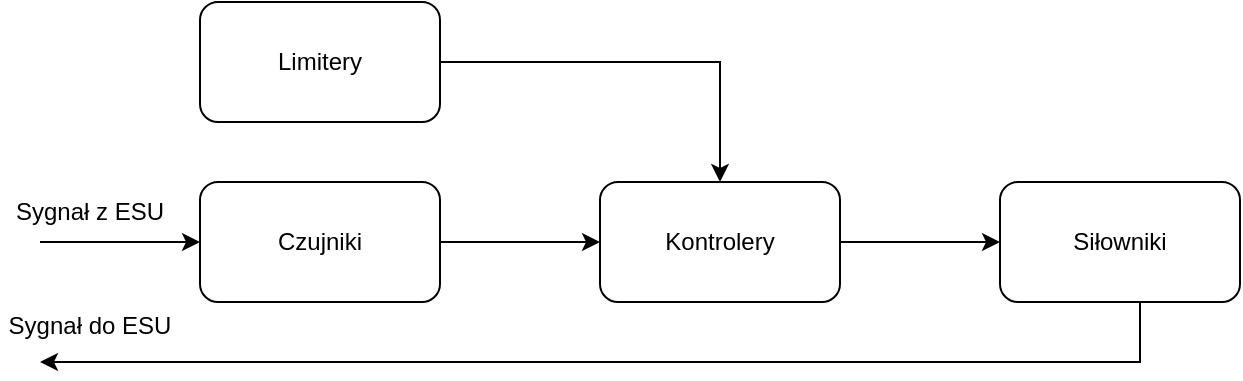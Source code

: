 <mxfile version="20.8.5" type="device"><diagram id="AtvJxd6YIaC6qxrSEsoC" name="Strona-1"><mxGraphModel dx="1434" dy="764" grid="1" gridSize="10" guides="1" tooltips="1" connect="1" arrows="1" fold="1" page="1" pageScale="1" pageWidth="1169" pageHeight="827" math="0" shadow="0"><root><mxCell id="0"/><mxCell id="1" parent="0"/><mxCell id="RXm8pyXrFZsCE6fVOVfH-18" style="edgeStyle=orthogonalEdgeStyle;rounded=0;orthogonalLoop=1;jettySize=auto;html=1;entryX=0.5;entryY=0;entryDx=0;entryDy=0;fontSize=32;" parent="1" source="RXm8pyXrFZsCE6fVOVfH-1" target="RXm8pyXrFZsCE6fVOVfH-3" edge="1"><mxGeometry relative="1" as="geometry"><mxPoint x="430" y="320" as="targetPoint"/></mxGeometry></mxCell><mxCell id="RXm8pyXrFZsCE6fVOVfH-1" value="Limitery" style="rounded=1;whiteSpace=wrap;html=1;" parent="1" vertex="1"><mxGeometry x="240" y="160" width="120" height="60" as="geometry"/></mxCell><mxCell id="RXm8pyXrFZsCE6fVOVfH-2" value="Czujniki" style="rounded=1;whiteSpace=wrap;html=1;" parent="1" vertex="1"><mxGeometry x="240" y="250" width="120" height="60" as="geometry"/></mxCell><mxCell id="RXm8pyXrFZsCE6fVOVfH-17" value="" style="edgeStyle=orthogonalEdgeStyle;rounded=0;orthogonalLoop=1;jettySize=auto;html=1;fontSize=32;" parent="1" source="RXm8pyXrFZsCE6fVOVfH-3" target="RXm8pyXrFZsCE6fVOVfH-4" edge="1"><mxGeometry relative="1" as="geometry"/></mxCell><mxCell id="RXm8pyXrFZsCE6fVOVfH-3" value="Kontrolery" style="rounded=1;whiteSpace=wrap;html=1;" parent="1" vertex="1"><mxGeometry x="440" y="250" width="120" height="60" as="geometry"/></mxCell><mxCell id="RXm8pyXrFZsCE6fVOVfH-19" style="edgeStyle=orthogonalEdgeStyle;rounded=0;orthogonalLoop=1;jettySize=auto;html=1;fontSize=32;" parent="1" source="RXm8pyXrFZsCE6fVOVfH-4" edge="1"><mxGeometry relative="1" as="geometry"><mxPoint x="160" y="340" as="targetPoint"/><Array as="points"><mxPoint x="710" y="340"/></Array></mxGeometry></mxCell><mxCell id="RXm8pyXrFZsCE6fVOVfH-4" value="Siłowniki" style="rounded=1;whiteSpace=wrap;html=1;" parent="1" vertex="1"><mxGeometry x="640" y="250" width="120" height="60" as="geometry"/></mxCell><mxCell id="RXm8pyXrFZsCE6fVOVfH-12" value="" style="endArrow=classic;html=1;rounded=0;entryX=0;entryY=0.5;entryDx=0;entryDy=0;" parent="1" target="RXm8pyXrFZsCE6fVOVfH-2" edge="1"><mxGeometry width="50" height="50" relative="1" as="geometry"><mxPoint x="160" y="280" as="sourcePoint"/><mxPoint x="180" y="220" as="targetPoint"/></mxGeometry></mxCell><mxCell id="RXm8pyXrFZsCE6fVOVfH-13" value="Sygnał z ESU" style="text;html=1;strokeColor=none;fillColor=none;align=center;verticalAlign=middle;whiteSpace=wrap;rounded=0;" parent="1" vertex="1"><mxGeometry x="140" y="250" width="90" height="30" as="geometry"/></mxCell><mxCell id="RXm8pyXrFZsCE6fVOVfH-15" value="" style="endArrow=classic;html=1;rounded=0;fontSize=22;exitX=1;exitY=0.5;exitDx=0;exitDy=0;entryX=0;entryY=0.5;entryDx=0;entryDy=0;" parent="1" source="RXm8pyXrFZsCE6fVOVfH-2" target="RXm8pyXrFZsCE6fVOVfH-3" edge="1"><mxGeometry width="50" height="50" relative="1" as="geometry"><mxPoint x="360" y="390" as="sourcePoint"/><mxPoint x="430" y="280" as="targetPoint"/></mxGeometry></mxCell><mxCell id="RXm8pyXrFZsCE6fVOVfH-20" value="&lt;font style=&quot;font-size: 12px;&quot;&gt;Sygnał do ESU&lt;/font&gt;" style="text;html=1;strokeColor=none;fillColor=none;align=center;verticalAlign=middle;whiteSpace=wrap;rounded=0;fontSize=32;" parent="1" vertex="1"><mxGeometry x="140" y="300" width="90" height="30" as="geometry"/></mxCell></root></mxGraphModel></diagram></mxfile>